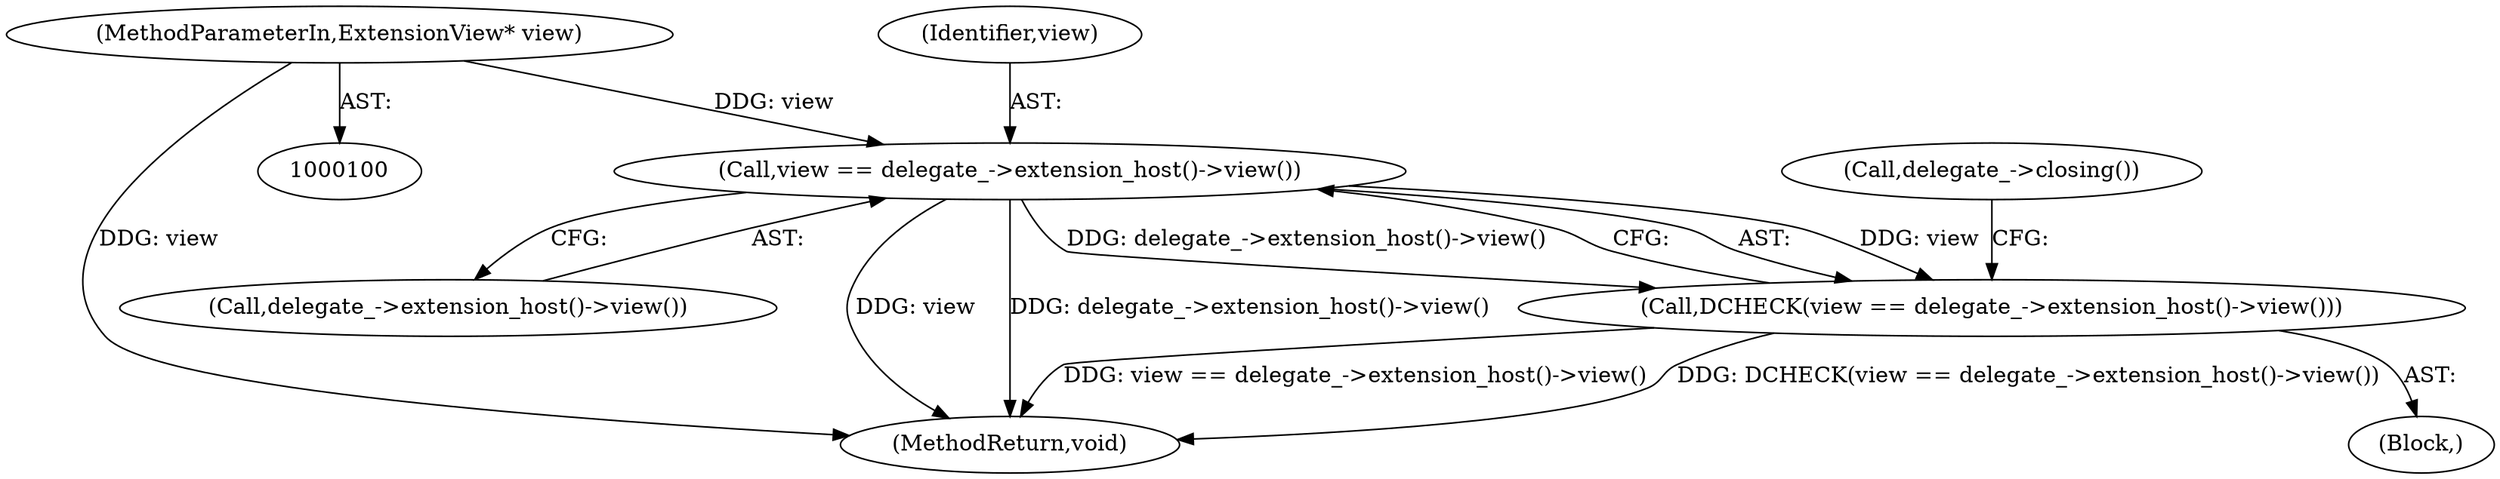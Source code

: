 digraph "0_Chrome_fc3c351a3d995f73ead5c92354396a7ec2b14e3f_6@pointer" {
"1000101" [label="(MethodParameterIn,ExtensionView* view)"];
"1000104" [label="(Call,view == delegate_->extension_host()->view())"];
"1000103" [label="(Call,DCHECK(view == delegate_->extension_host()->view()))"];
"1000106" [label="(Call,delegate_->extension_host()->view())"];
"1000101" [label="(MethodParameterIn,ExtensionView* view)"];
"1000108" [label="(Call,delegate_->closing())"];
"1000105" [label="(Identifier,view)"];
"1000103" [label="(Call,DCHECK(view == delegate_->extension_host()->view()))"];
"1000104" [label="(Call,view == delegate_->extension_host()->view())"];
"1000141" [label="(MethodReturn,void)"];
"1000102" [label="(Block,)"];
"1000101" -> "1000100"  [label="AST: "];
"1000101" -> "1000141"  [label="DDG: view"];
"1000101" -> "1000104"  [label="DDG: view"];
"1000104" -> "1000103"  [label="AST: "];
"1000104" -> "1000106"  [label="CFG: "];
"1000105" -> "1000104"  [label="AST: "];
"1000106" -> "1000104"  [label="AST: "];
"1000103" -> "1000104"  [label="CFG: "];
"1000104" -> "1000141"  [label="DDG: view"];
"1000104" -> "1000141"  [label="DDG: delegate_->extension_host()->view()"];
"1000104" -> "1000103"  [label="DDG: view"];
"1000104" -> "1000103"  [label="DDG: delegate_->extension_host()->view()"];
"1000103" -> "1000102"  [label="AST: "];
"1000108" -> "1000103"  [label="CFG: "];
"1000103" -> "1000141"  [label="DDG: view == delegate_->extension_host()->view()"];
"1000103" -> "1000141"  [label="DDG: DCHECK(view == delegate_->extension_host()->view())"];
}
